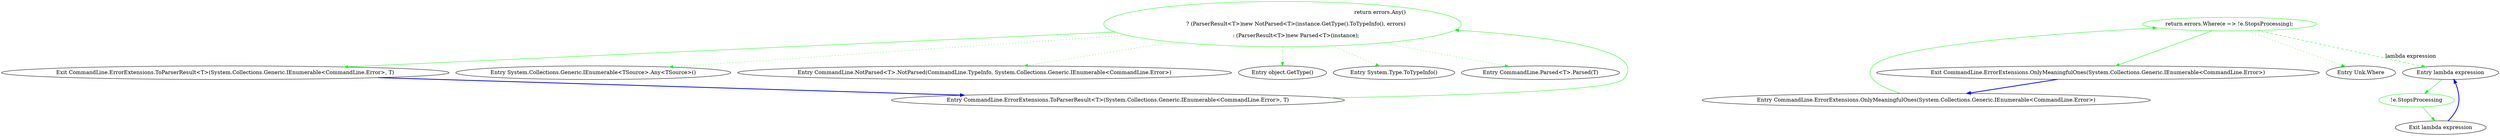 digraph  {
d1 [label="return errors.Any()\r\n                ? (ParserResult<T>)new NotParsed<T>(instance.GetType().ToTypeInfo(), errors)\r\n                : (ParserResult<T>)new Parsed<T>(instance);", span="12-14", cluster="CommandLine.ErrorExtensions.ToParserResult<T>(System.Collections.Generic.IEnumerable<CommandLine.Error>, T)", color=green, community=0];
d0 [label="Entry CommandLine.ErrorExtensions.ToParserResult<T>(System.Collections.Generic.IEnumerable<CommandLine.Error>, T)", span="10-10", cluster="CommandLine.ErrorExtensions.ToParserResult<T>(System.Collections.Generic.IEnumerable<CommandLine.Error>, T)"];
d2 [label="Exit CommandLine.ErrorExtensions.ToParserResult<T>(System.Collections.Generic.IEnumerable<CommandLine.Error>, T)", span="10-10", cluster="CommandLine.ErrorExtensions.ToParserResult<T>(System.Collections.Generic.IEnumerable<CommandLine.Error>, T)"];
d3 [label="Entry System.Collections.Generic.IEnumerable<TSource>.Any<TSource>()", span="0-0", cluster="System.Collections.Generic.IEnumerable<TSource>.Any<TSource>()"];
d4 [label="Entry CommandLine.NotParsed<T>.NotParsed(CommandLine.TypeInfo, System.Collections.Generic.IEnumerable<CommandLine.Error>)", span="163-163", cluster="CommandLine.NotParsed<T>.NotParsed(CommandLine.TypeInfo, System.Collections.Generic.IEnumerable<CommandLine.Error>)"];
d5 [label="Entry object.GetType()", span="0-0", cluster="object.GetType()"];
d6 [label="Entry System.Type.ToTypeInfo()", span="174-174", cluster="System.Type.ToTypeInfo()"];
d7 [label="Entry CommandLine.Parsed<T>.Parsed(T)", span="100-100", cluster="CommandLine.Parsed<T>.Parsed(T)"];
d9 [label="return errors.Where(e => !e.StopsProcessing);", span="19-19", cluster="CommandLine.ErrorExtensions.OnlyMeaningfulOnes(System.Collections.Generic.IEnumerable<CommandLine.Error>)", color=green, community=0];
d8 [label="Entry CommandLine.ErrorExtensions.OnlyMeaningfulOnes(System.Collections.Generic.IEnumerable<CommandLine.Error>)", span="17-17", cluster="CommandLine.ErrorExtensions.OnlyMeaningfulOnes(System.Collections.Generic.IEnumerable<CommandLine.Error>)"];
d10 [label="Exit CommandLine.ErrorExtensions.OnlyMeaningfulOnes(System.Collections.Generic.IEnumerable<CommandLine.Error>)", span="17-17", cluster="CommandLine.ErrorExtensions.OnlyMeaningfulOnes(System.Collections.Generic.IEnumerable<CommandLine.Error>)"];
d11 [label="Entry Unk.Where", span="", cluster="Unk.Where"];
d12 [label="Entry lambda expression", span="19-19", cluster="lambda expression"];
d13 [label="!e.StopsProcessing", span="19-19", cluster="lambda expression", color=green, community=0];
d14 [label="Exit lambda expression", span="19-19", cluster="lambda expression"];
d1 -> d2  [key=0, style=solid, color=green];
d1 -> d3  [key=2, style=dotted, color=green];
d1 -> d4  [key=2, style=dotted, color=green];
d1 -> d5  [key=2, style=dotted, color=green];
d1 -> d6  [key=2, style=dotted, color=green];
d1 -> d7  [key=2, style=dotted, color=green];
d0 -> d1  [key=0, style=solid, color=green];
d2 -> d0  [key=0, style=bold, color=blue];
d9 -> d10  [key=0, style=solid, color=green];
d9 -> d11  [key=2, style=dotted, color=green];
d9 -> d12  [key=1, style=dashed, color=green, label="lambda expression"];
d8 -> d9  [key=0, style=solid, color=green];
d10 -> d8  [key=0, style=bold, color=blue];
d12 -> d13  [key=0, style=solid, color=green];
d13 -> d14  [key=0, style=solid, color=green];
d14 -> d12  [key=0, style=bold, color=blue];
}
